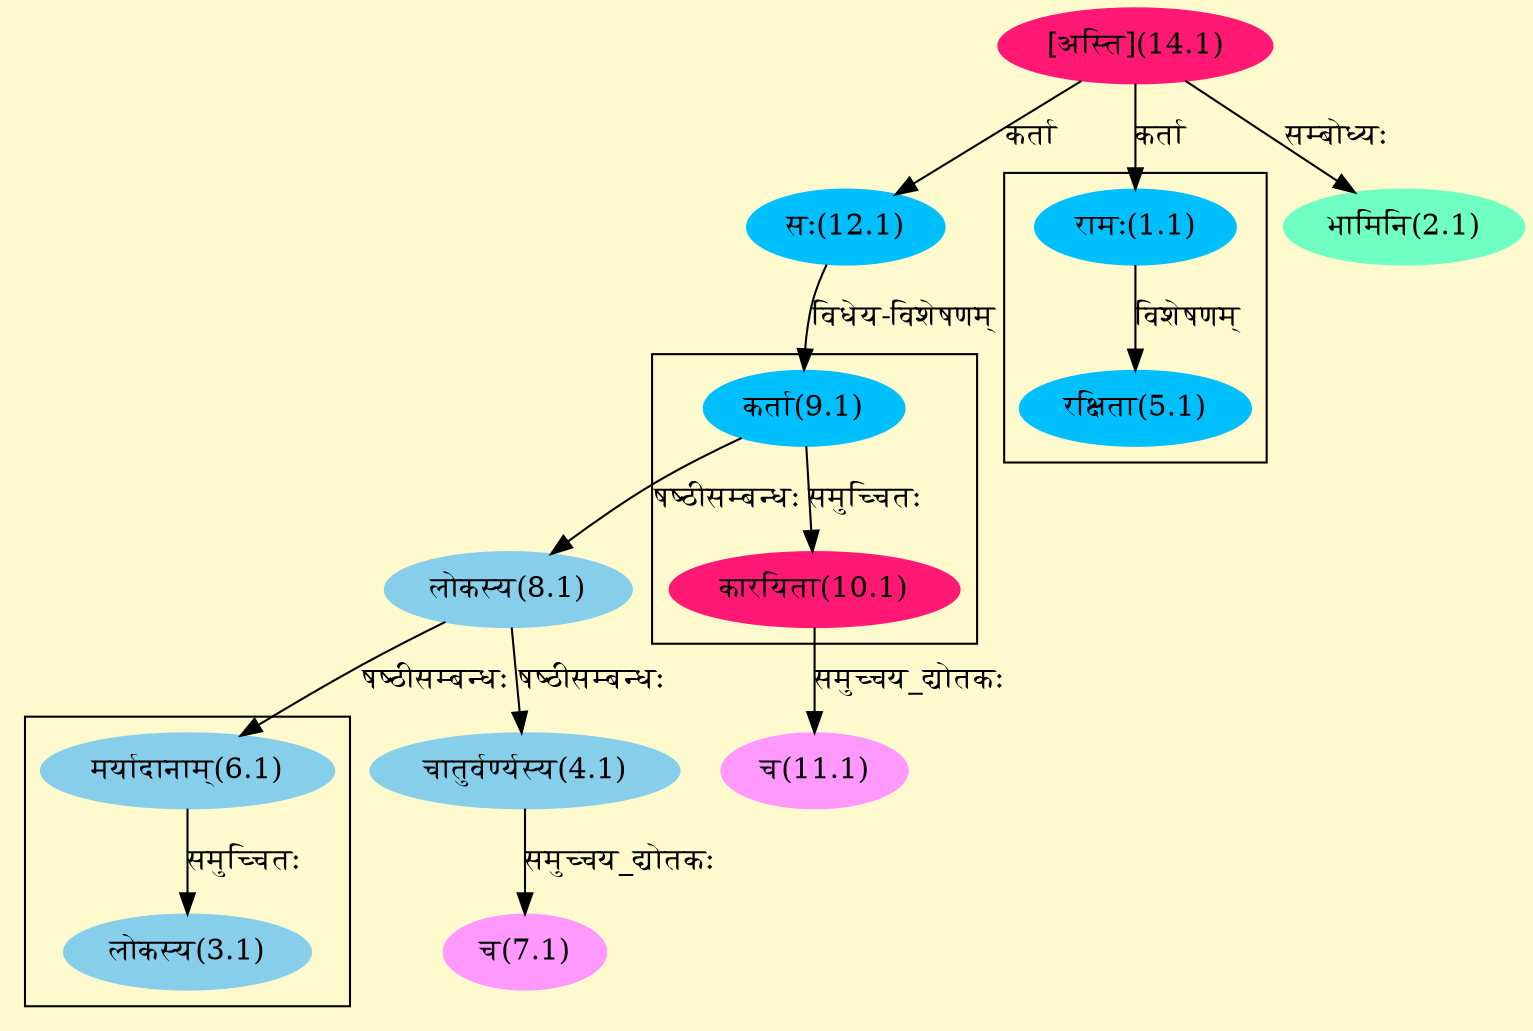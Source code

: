 digraph G{
rankdir=BT;
 compound=true;
 bgcolor="lemonchiffon1";

subgraph cluster_1{
Node3_1 [style=filled, color="#87CEEB" label = "लोकस्य(3.1)"]
Node6_1 [style=filled, color="#87CEEB" label = "मर्यादानाम्(6.1)"]

}

subgraph cluster_2{
Node5_1 [style=filled, color="#00BFFF" label = "रक्षिता(5.1)"]
Node1_1 [style=filled, color="#00BFFF" label = "रामः(1.1)"]

}

subgraph cluster_3{
Node10_1 [style=filled, color="#FF1975" label = "कारयिता(10.1)"]
Node9_1 [style=filled, color="#00BFFF" label = "कर्ता(9.1)"]

}
Node1_1 [style=filled, color="#00BFFF" label = "रामः(1.1)"]
Node14_1 [style=filled, color="#FF1975" label = "[अस्ति](14.1)"]
Node2_1 [style=filled, color="#6FFFC3" label = "भामिनि(2.1)"]
Node4_1 [style=filled, color="#87CEEB" label = "चातुर्वर्ण्यस्य(4.1)"]
Node8_1 [style=filled, color="#87CEEB" label = "लोकस्य(8.1)"]
Node6_1 [style=filled, color="#87CEEB" label = "मर्यादानाम्(6.1)"]
Node7_1 [style=filled, color="#FF99FF" label = "च(7.1)"]
Node9_1 [style=filled, color="#00BFFF" label = "कर्ता(9.1)"]
Node12_1 [style=filled, color="#00BFFF" label = "सः(12.1)"]
Node11_1 [style=filled, color="#FF99FF" label = "च(11.1)"]
Node10_1 [style=filled, color="#FF1975" label = "कारयिता(10.1)"]
/* Start of Relations section */

Node1_1 -> Node14_1 [  label="कर्ता"  dir="back" ]
Node2_1 -> Node14_1 [  label="सम्बोध्यः"  dir="back" ]
Node3_1 -> Node6_1 [  label="समुच्चितः"  dir="back" ]
Node4_1 -> Node8_1 [  label="षष्ठीसम्बन्धः"  dir="back" ]
Node5_1 -> Node1_1 [  label="विशेषणम्"  dir="back" ]
Node6_1 -> Node8_1 [  label="षष्ठीसम्बन्धः"  dir="back" ]
Node7_1 -> Node4_1 [  label="समुच्चय_द्योतकः"  dir="back" ]
Node8_1 -> Node9_1 [  label="षष्ठीसम्बन्धः"  dir="back" ]
Node9_1 -> Node12_1 [  label="विधेय-विशेषणम्"  dir="back" ]
Node10_1 -> Node9_1 [  label="समुच्चितः"  dir="back" ]
Node11_1 -> Node10_1 [  label="समुच्चय_द्योतकः"  dir="back" ]
Node12_1 -> Node14_1 [  label="कर्ता"  dir="back" ]
}
